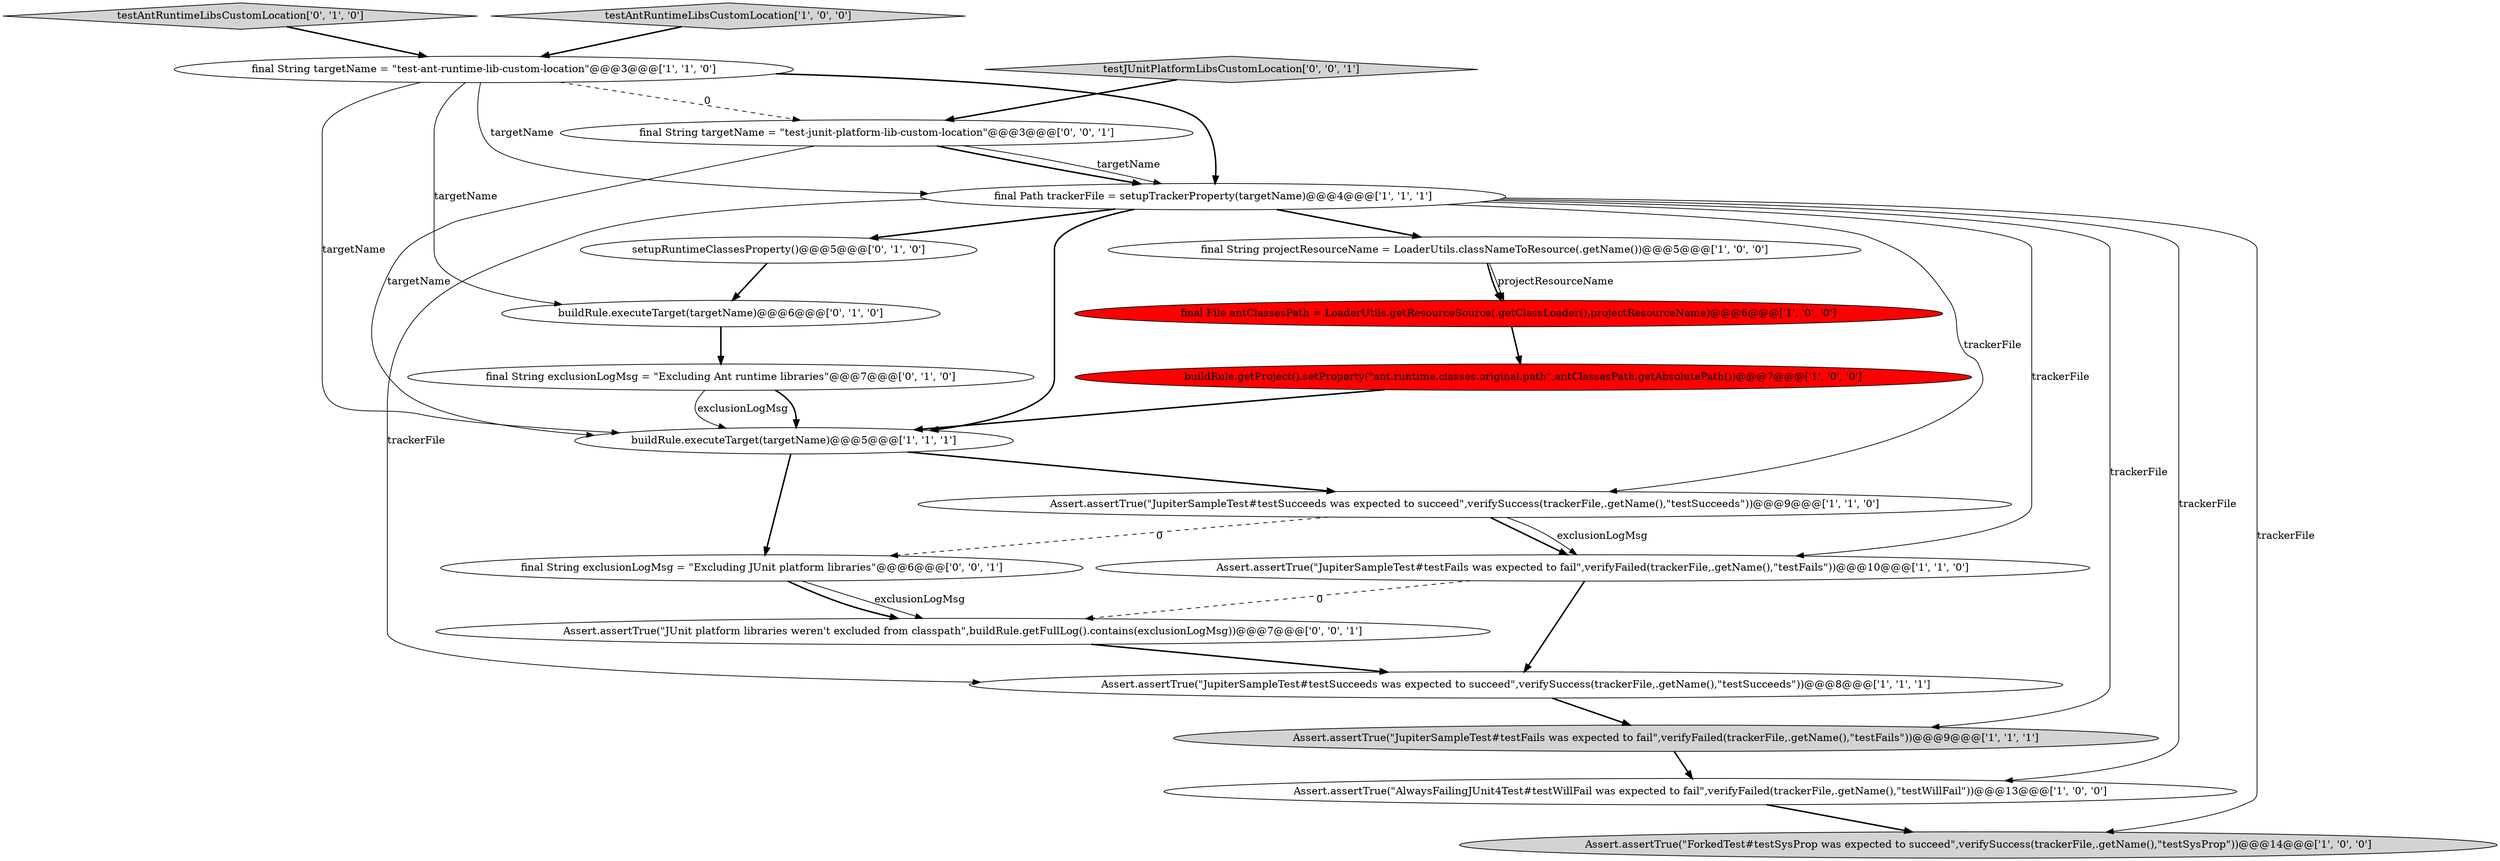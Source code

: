 digraph {
10 [style = filled, label = "final String projectResourceName = LoaderUtils.classNameToResource(.getName())@@@5@@@['1', '0', '0']", fillcolor = white, shape = ellipse image = "AAA0AAABBB1BBB"];
5 [style = filled, label = "Assert.assertTrue(\"JupiterSampleTest#testSucceeds was expected to succeed\",verifySuccess(trackerFile,.getName(),\"testSucceeds\"))@@@9@@@['1', '1', '0']", fillcolor = white, shape = ellipse image = "AAA0AAABBB1BBB"];
12 [style = filled, label = "Assert.assertTrue(\"JupiterSampleTest#testSucceeds was expected to succeed\",verifySuccess(trackerFile,.getName(),\"testSucceeds\"))@@@8@@@['1', '1', '1']", fillcolor = white, shape = ellipse image = "AAA0AAABBB1BBB"];
20 [style = filled, label = "Assert.assertTrue(\"JUnit platform libraries weren't excluded from classpath\",buildRule.getFullLog().contains(exclusionLogMsg))@@@7@@@['0', '0', '1']", fillcolor = white, shape = ellipse image = "AAA0AAABBB3BBB"];
0 [style = filled, label = "final String targetName = \"test-ant-runtime-lib-custom-location\"@@@3@@@['1', '1', '0']", fillcolor = white, shape = ellipse image = "AAA0AAABBB1BBB"];
18 [style = filled, label = "final String exclusionLogMsg = \"Excluding JUnit platform libraries\"@@@6@@@['0', '0', '1']", fillcolor = white, shape = ellipse image = "AAA0AAABBB3BBB"];
15 [style = filled, label = "buildRule.executeTarget(targetName)@@@6@@@['0', '1', '0']", fillcolor = white, shape = ellipse image = "AAA0AAABBB2BBB"];
13 [style = filled, label = "final String exclusionLogMsg = \"Excluding Ant runtime libraries\"@@@7@@@['0', '1', '0']", fillcolor = white, shape = ellipse image = "AAA0AAABBB2BBB"];
3 [style = filled, label = "Assert.assertTrue(\"JupiterSampleTest#testFails was expected to fail\",verifyFailed(trackerFile,.getName(),\"testFails\"))@@@10@@@['1', '1', '0']", fillcolor = white, shape = ellipse image = "AAA0AAABBB1BBB"];
14 [style = filled, label = "testAntRuntimeLibsCustomLocation['0', '1', '0']", fillcolor = lightgray, shape = diamond image = "AAA0AAABBB2BBB"];
2 [style = filled, label = "Assert.assertTrue(\"AlwaysFailingJUnit4Test#testWillFail was expected to fail\",verifyFailed(trackerFile,.getName(),\"testWillFail\"))@@@13@@@['1', '0', '0']", fillcolor = white, shape = ellipse image = "AAA0AAABBB1BBB"];
7 [style = filled, label = "buildRule.getProject().setProperty(\"ant.runtime.classes.original.path\",antClassesPath.getAbsolutePath())@@@7@@@['1', '0', '0']", fillcolor = red, shape = ellipse image = "AAA1AAABBB1BBB"];
4 [style = filled, label = "testAntRuntimeLibsCustomLocation['1', '0', '0']", fillcolor = lightgray, shape = diamond image = "AAA0AAABBB1BBB"];
6 [style = filled, label = "Assert.assertTrue(\"ForkedTest#testSysProp was expected to succeed\",verifySuccess(trackerFile,.getName(),\"testSysProp\"))@@@14@@@['1', '0', '0']", fillcolor = lightgray, shape = ellipse image = "AAA0AAABBB1BBB"];
9 [style = filled, label = "final Path trackerFile = setupTrackerProperty(targetName)@@@4@@@['1', '1', '1']", fillcolor = white, shape = ellipse image = "AAA0AAABBB1BBB"];
8 [style = filled, label = "Assert.assertTrue(\"JupiterSampleTest#testFails was expected to fail\",verifyFailed(trackerFile,.getName(),\"testFails\"))@@@9@@@['1', '1', '1']", fillcolor = lightgray, shape = ellipse image = "AAA0AAABBB1BBB"];
11 [style = filled, label = "buildRule.executeTarget(targetName)@@@5@@@['1', '1', '1']", fillcolor = white, shape = ellipse image = "AAA0AAABBB1BBB"];
1 [style = filled, label = "final File antClassesPath = LoaderUtils.getResourceSource(.getClassLoader(),projectResourceName)@@@6@@@['1', '0', '0']", fillcolor = red, shape = ellipse image = "AAA1AAABBB1BBB"];
17 [style = filled, label = "final String targetName = \"test-junit-platform-lib-custom-location\"@@@3@@@['0', '0', '1']", fillcolor = white, shape = ellipse image = "AAA0AAABBB3BBB"];
16 [style = filled, label = "setupRuntimeClassesProperty()@@@5@@@['0', '1', '0']", fillcolor = white, shape = ellipse image = "AAA0AAABBB2BBB"];
19 [style = filled, label = "testJUnitPlatformLibsCustomLocation['0', '0', '1']", fillcolor = lightgray, shape = diamond image = "AAA0AAABBB3BBB"];
5->3 [style = bold, label=""];
16->15 [style = bold, label=""];
0->9 [style = bold, label=""];
15->13 [style = bold, label=""];
7->11 [style = bold, label=""];
9->11 [style = bold, label=""];
2->6 [style = bold, label=""];
5->3 [style = solid, label="exclusionLogMsg"];
9->5 [style = solid, label="trackerFile"];
18->20 [style = solid, label="exclusionLogMsg"];
17->9 [style = bold, label=""];
9->8 [style = solid, label="trackerFile"];
19->17 [style = bold, label=""];
9->10 [style = bold, label=""];
3->12 [style = bold, label=""];
9->2 [style = solid, label="trackerFile"];
5->18 [style = dashed, label="0"];
9->12 [style = solid, label="trackerFile"];
9->6 [style = solid, label="trackerFile"];
0->15 [style = solid, label="targetName"];
17->9 [style = solid, label="targetName"];
1->7 [style = bold, label=""];
9->16 [style = bold, label=""];
13->11 [style = bold, label=""];
11->18 [style = bold, label=""];
0->17 [style = dashed, label="0"];
0->11 [style = solid, label="targetName"];
4->0 [style = bold, label=""];
11->5 [style = bold, label=""];
18->20 [style = bold, label=""];
17->11 [style = solid, label="targetName"];
13->11 [style = solid, label="exclusionLogMsg"];
8->2 [style = bold, label=""];
0->9 [style = solid, label="targetName"];
14->0 [style = bold, label=""];
12->8 [style = bold, label=""];
3->20 [style = dashed, label="0"];
20->12 [style = bold, label=""];
10->1 [style = solid, label="projectResourceName"];
9->3 [style = solid, label="trackerFile"];
10->1 [style = bold, label=""];
}
